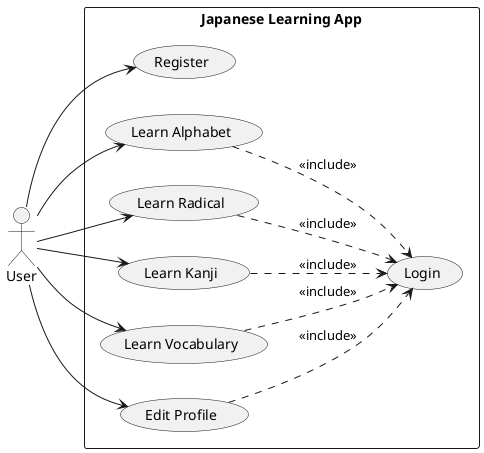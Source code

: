 	
@startuml
left to right direction
actor "User" as us
'actor "Admin" as ad

rectangle "Japanese Learning App" {
  usecase "Login" as UC1
  usecase "Register" as UC2
  usecase "Learn Alphabet" as UC3
  usecase "Learn Radical" as UC4
  usecase "Learn Kanji" as UC5
  usecase "Learn Vocabulary" as UC6
  usecase "Edit Profile" as UC7

  UC3 ..> UC1 : <<include>>
  UC4 ..> UC1 : <<include>>
  UC5 ..> UC1 : <<include>>
  UC6 ..> UC1 : <<include>>
  UC7 ..> UC1 : <<include>>

}
us --> UC2
us --> UC3
us --> UC4
us --> UC5
us --> UC6
us --> UC7

'fd -left-> UC1
'fd -left-> UC2
'fd -left-> UC3

'UC1 <-- fd
@enduml
